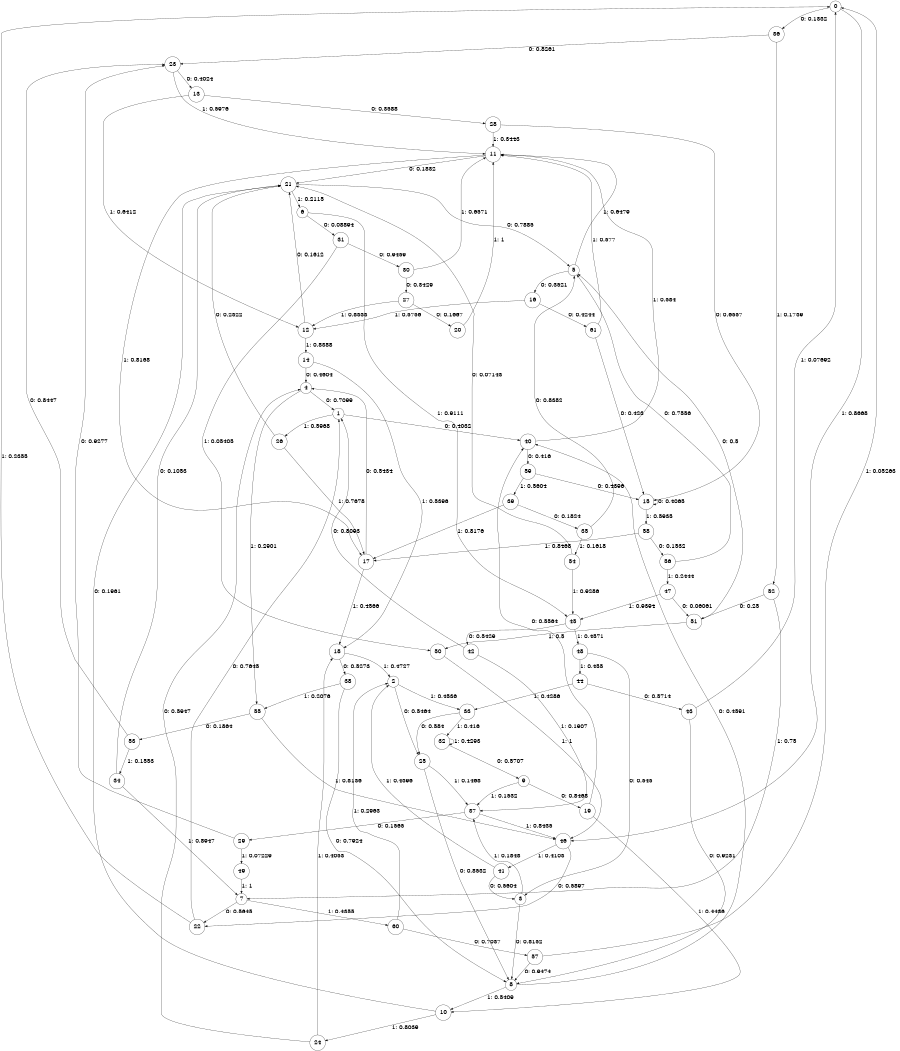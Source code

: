 digraph "ch33faceL10" {
size = "6,8.5";
ratio = "fill";
node [shape = circle];
node [fontsize = 24];
edge [fontsize = 24];
0 -> 36 [label = "0: 0.1332   "];
0 -> 46 [label = "1: 0.8668   "];
1 -> 40 [label = "0: 0.4032   "];
1 -> 26 [label = "1: 0.5968   "];
2 -> 25 [label = "0: 0.5464   "];
2 -> 33 [label = "1: 0.4536   "];
3 -> 8 [label = "0: 0.8152   "];
3 -> 37 [label = "1: 0.1848   "];
4 -> 1 [label = "0: 0.7099   "];
4 -> 55 [label = "1: 0.2901   "];
5 -> 16 [label = "0: 0.3521   "];
5 -> 11 [label = "1: 0.6479   "];
6 -> 31 [label = "0: 0.08894  "];
6 -> 45 [label = "1: 0.9111   "];
7 -> 22 [label = "0: 0.5645   "];
7 -> 60 [label = "1: 0.4355   "];
8 -> 40 [label = "0: 0.4591   "];
8 -> 10 [label = "1: 0.5409   "];
9 -> 19 [label = "0: 0.8468   "];
9 -> 37 [label = "1: 0.1532   "];
10 -> 21 [label = "0: 0.1961   "];
10 -> 24 [label = "1: 0.8039   "];
11 -> 21 [label = "0: 0.1832   "];
11 -> 17 [label = "1: 0.8168   "];
12 -> 21 [label = "0: 0.1612   "];
12 -> 14 [label = "1: 0.8388   "];
13 -> 28 [label = "0: 0.3588   "];
13 -> 12 [label = "1: 0.6412   "];
14 -> 4 [label = "0: 0.4604   "];
14 -> 18 [label = "1: 0.5396   "];
15 -> 15 [label = "0: 0.4065   "];
15 -> 58 [label = "1: 0.5935   "];
16 -> 61 [label = "0: 0.4244   "];
16 -> 12 [label = "1: 0.5756   "];
17 -> 4 [label = "0: 0.5434   "];
17 -> 18 [label = "1: 0.4566   "];
18 -> 38 [label = "0: 0.5273   "];
18 -> 2 [label = "1: 0.4727   "];
19 -> 40 [label = "0: 0.5564   "];
19 -> 10 [label = "1: 0.4436   "];
20 -> 11 [label = "1: 1        "];
21 -> 5 [label = "0: 0.7885   "];
21 -> 6 [label = "1: 0.2115   "];
22 -> 1 [label = "0: 0.7645   "];
22 -> 0 [label = "1: 0.2355   "];
23 -> 13 [label = "0: 0.4024   "];
23 -> 11 [label = "1: 0.5976   "];
24 -> 4 [label = "0: 0.5947   "];
24 -> 18 [label = "1: 0.4053   "];
25 -> 8 [label = "0: 0.8532   "];
25 -> 37 [label = "1: 0.1468   "];
26 -> 21 [label = "0: 0.2322   "];
26 -> 17 [label = "1: 0.7678   "];
27 -> 20 [label = "0: 0.1667   "];
27 -> 12 [label = "1: 0.8333   "];
28 -> 15 [label = "0: 0.6557   "];
28 -> 11 [label = "1: 0.3443   "];
29 -> 23 [label = "0: 0.9277   "];
29 -> 49 [label = "1: 0.07229  "];
30 -> 27 [label = "0: 0.3429   "];
30 -> 11 [label = "1: 0.6571   "];
31 -> 30 [label = "0: 0.9459   "];
31 -> 50 [label = "1: 0.05405  "];
32 -> 9 [label = "0: 0.5707   "];
32 -> 32 [label = "1: 0.4293   "];
33 -> 25 [label = "0: 0.584    "];
33 -> 32 [label = "1: 0.416    "];
34 -> 21 [label = "0: 0.1053   "];
34 -> 7 [label = "1: 0.8947   "];
35 -> 5 [label = "0: 0.8382   "];
35 -> 54 [label = "1: 0.1618   "];
36 -> 23 [label = "0: 0.8261   "];
36 -> 52 [label = "1: 0.1739   "];
37 -> 29 [label = "0: 0.1565   "];
37 -> 46 [label = "1: 0.8435   "];
38 -> 8 [label = "0: 0.7924   "];
38 -> 55 [label = "1: 0.2076   "];
39 -> 35 [label = "0: 0.1824   "];
39 -> 17 [label = "1: 0.8176   "];
40 -> 59 [label = "0: 0.416    "];
40 -> 11 [label = "1: 0.584    "];
41 -> 3 [label = "0: 0.5604   "];
41 -> 2 [label = "1: 0.4396   "];
42 -> 1 [label = "0: 0.8093   "];
42 -> 37 [label = "1: 0.1907   "];
43 -> 8 [label = "0: 0.9231   "];
43 -> 0 [label = "1: 0.07692  "];
44 -> 43 [label = "0: 0.5714   "];
44 -> 33 [label = "1: 0.4286   "];
45 -> 42 [label = "0: 0.5429   "];
45 -> 48 [label = "1: 0.4571   "];
46 -> 22 [label = "0: 0.5897   "];
46 -> 41 [label = "1: 0.4103   "];
47 -> 51 [label = "0: 0.06061  "];
47 -> 45 [label = "1: 0.9394   "];
48 -> 3 [label = "0: 0.545    "];
48 -> 44 [label = "1: 0.455    "];
49 -> 7 [label = "1: 1        "];
50 -> 46 [label = "1: 1        "];
51 -> 5 [label = "0: 0.5      "];
51 -> 50 [label = "1: 0.5      "];
52 -> 51 [label = "0: 0.25     "];
52 -> 7 [label = "1: 0.75     "];
53 -> 23 [label = "0: 0.8447   "];
53 -> 34 [label = "1: 0.1553   "];
54 -> 21 [label = "0: 0.07143  "];
54 -> 45 [label = "1: 0.9286   "];
55 -> 53 [label = "0: 0.1864   "];
55 -> 46 [label = "1: 0.8136   "];
56 -> 5 [label = "0: 0.7556   "];
56 -> 47 [label = "1: 0.2444   "];
57 -> 8 [label = "0: 0.9474   "];
57 -> 0 [label = "1: 0.05263  "];
58 -> 56 [label = "0: 0.1532   "];
58 -> 17 [label = "1: 0.8468   "];
59 -> 15 [label = "0: 0.4396   "];
59 -> 39 [label = "1: 0.5604   "];
60 -> 57 [label = "0: 0.7037   "];
60 -> 2 [label = "1: 0.2963   "];
61 -> 15 [label = "0: 0.423    "];
61 -> 11 [label = "1: 0.577    "];
}